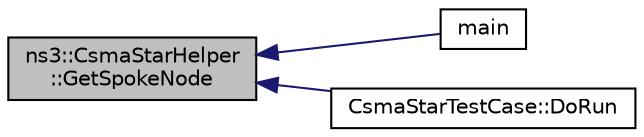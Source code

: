 digraph "ns3::CsmaStarHelper::GetSpokeNode"
{
  edge [fontname="Helvetica",fontsize="10",labelfontname="Helvetica",labelfontsize="10"];
  node [fontname="Helvetica",fontsize="10",shape=record];
  rankdir="LR";
  Node1 [label="ns3::CsmaStarHelper\l::GetSpokeNode",height=0.2,width=0.4,color="black", fillcolor="grey75", style="filled", fontcolor="black"];
  Node1 -> Node2 [dir="back",color="midnightblue",fontsize="10",style="solid"];
  Node2 [label="main",height=0.2,width=0.4,color="black", fillcolor="white", style="filled",URL="$d3/d79/csma-star_8cc.html#a0ddf1224851353fc92bfbff6f499fa97"];
  Node1 -> Node3 [dir="back",color="midnightblue",fontsize="10",style="solid"];
  Node3 [label="CsmaStarTestCase::DoRun",height=0.2,width=0.4,color="black", fillcolor="white", style="filled",URL="$dd/d89/classCsmaStarTestCase.html#ab2214447716ce03f34f02b9e9af477d5",tooltip="Implementation to actually run this TestCase. "];
}
